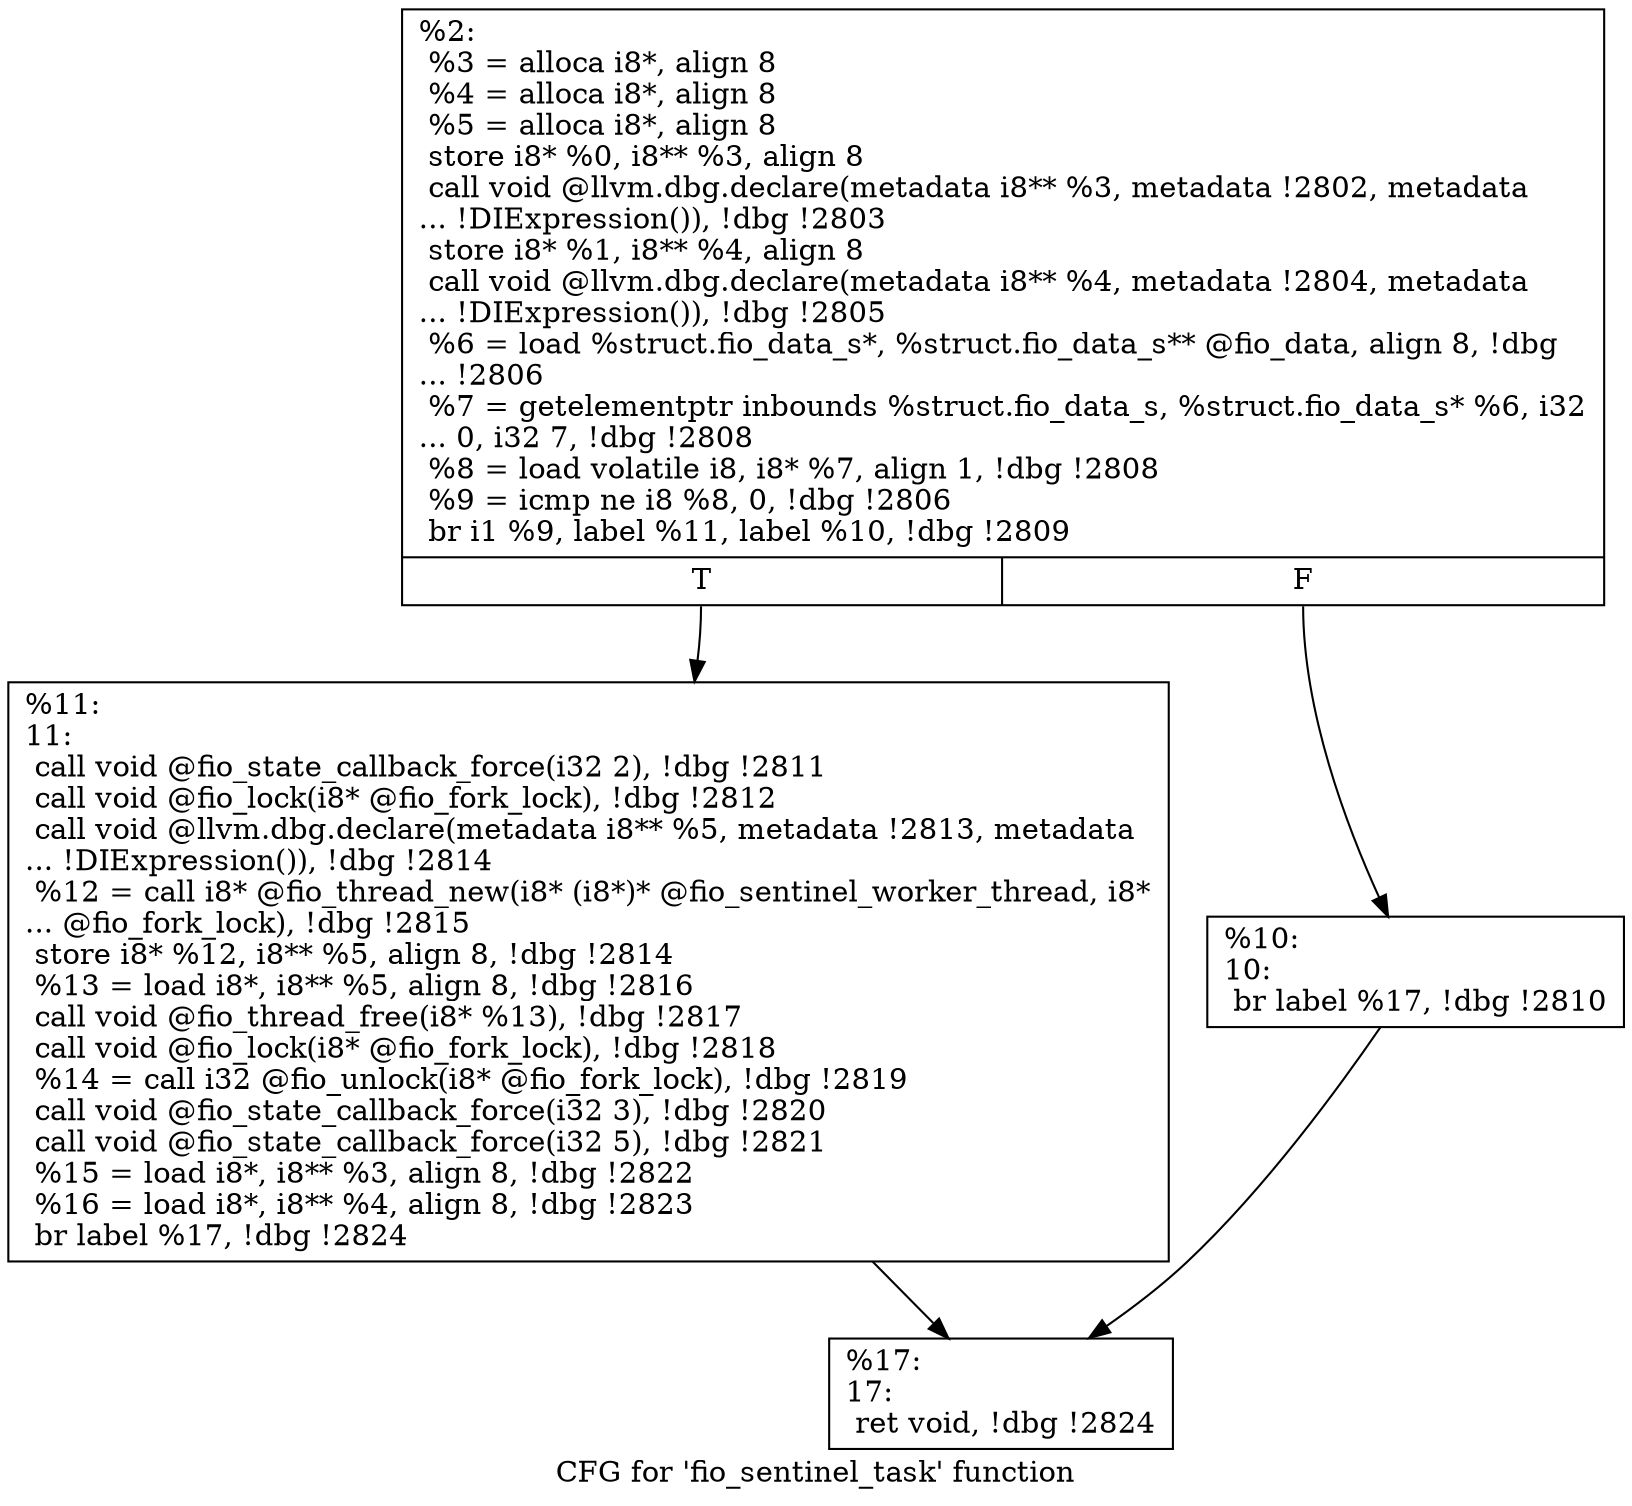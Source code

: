 digraph "CFG for 'fio_sentinel_task' function" {
	label="CFG for 'fio_sentinel_task' function";

	Node0x55685174bd00 [shape=record,label="{%2:\l  %3 = alloca i8*, align 8\l  %4 = alloca i8*, align 8\l  %5 = alloca i8*, align 8\l  store i8* %0, i8** %3, align 8\l  call void @llvm.dbg.declare(metadata i8** %3, metadata !2802, metadata\l... !DIExpression()), !dbg !2803\l  store i8* %1, i8** %4, align 8\l  call void @llvm.dbg.declare(metadata i8** %4, metadata !2804, metadata\l... !DIExpression()), !dbg !2805\l  %6 = load %struct.fio_data_s*, %struct.fio_data_s** @fio_data, align 8, !dbg\l... !2806\l  %7 = getelementptr inbounds %struct.fio_data_s, %struct.fio_data_s* %6, i32\l... 0, i32 7, !dbg !2808\l  %8 = load volatile i8, i8* %7, align 1, !dbg !2808\l  %9 = icmp ne i8 %8, 0, !dbg !2806\l  br i1 %9, label %11, label %10, !dbg !2809\l|{<s0>T|<s1>F}}"];
	Node0x55685174bd00:s0 -> Node0x55685174db60;
	Node0x55685174bd00:s1 -> Node0x55685174db10;
	Node0x55685174db10 [shape=record,label="{%10:\l10:                                               \l  br label %17, !dbg !2810\l}"];
	Node0x55685174db10 -> Node0x55685174dbb0;
	Node0x55685174db60 [shape=record,label="{%11:\l11:                                               \l  call void @fio_state_callback_force(i32 2), !dbg !2811\l  call void @fio_lock(i8* @fio_fork_lock), !dbg !2812\l  call void @llvm.dbg.declare(metadata i8** %5, metadata !2813, metadata\l... !DIExpression()), !dbg !2814\l  %12 = call i8* @fio_thread_new(i8* (i8*)* @fio_sentinel_worker_thread, i8*\l... @fio_fork_lock), !dbg !2815\l  store i8* %12, i8** %5, align 8, !dbg !2814\l  %13 = load i8*, i8** %5, align 8, !dbg !2816\l  call void @fio_thread_free(i8* %13), !dbg !2817\l  call void @fio_lock(i8* @fio_fork_lock), !dbg !2818\l  %14 = call i32 @fio_unlock(i8* @fio_fork_lock), !dbg !2819\l  call void @fio_state_callback_force(i32 3), !dbg !2820\l  call void @fio_state_callback_force(i32 5), !dbg !2821\l  %15 = load i8*, i8** %3, align 8, !dbg !2822\l  %16 = load i8*, i8** %4, align 8, !dbg !2823\l  br label %17, !dbg !2824\l}"];
	Node0x55685174db60 -> Node0x55685174dbb0;
	Node0x55685174dbb0 [shape=record,label="{%17:\l17:                                               \l  ret void, !dbg !2824\l}"];
}
